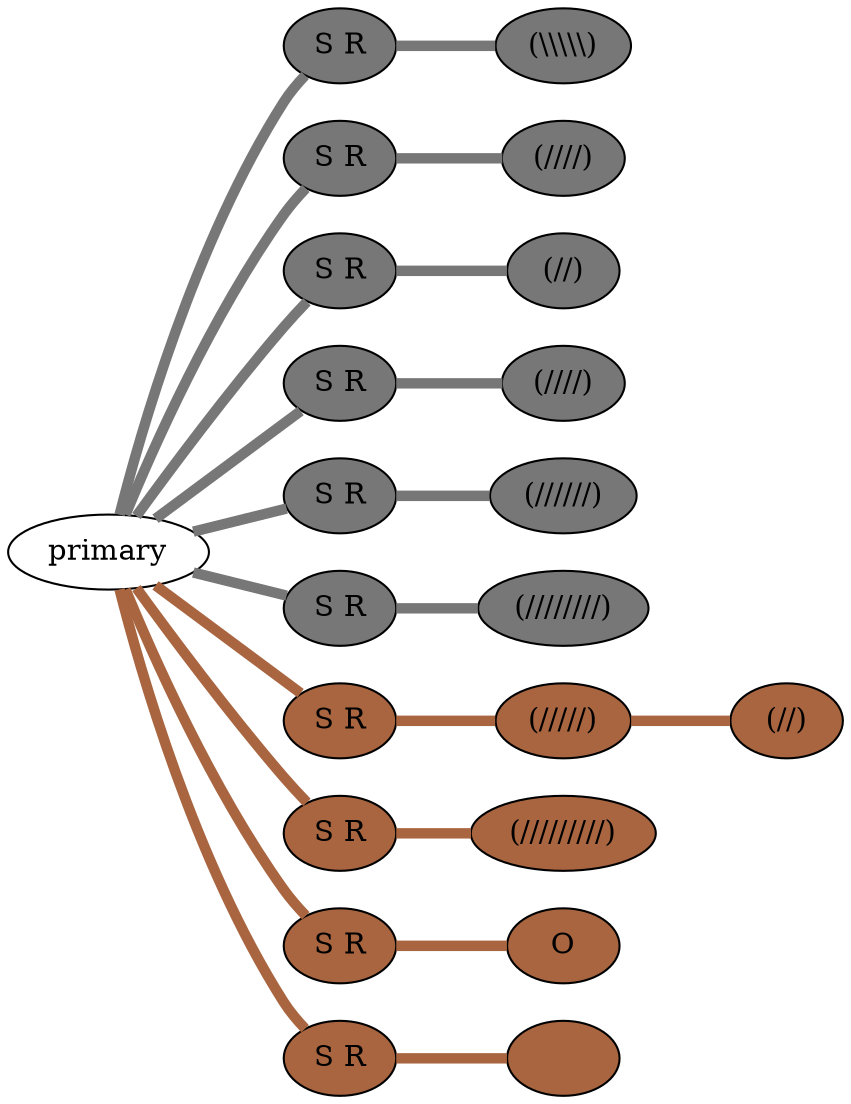 graph {
 graph [rankdir=LR]
"1" [qtype="pendant_node", pendant_colors="#777777", pendant_ply="S", pendant_attach="R", pendant_length="8", label="S R", style=filled, fillcolor="#777777"]
"primary" -- "1" [qtype="pendant_link",penwidth=5,color="#777777"]
"1:0" [qtype="knot_node", knot_value="5", knot_type="L", knot_position="3.5", knot_spin="Z", label="(\\\\\\\\\\)", style=filled, fillcolor="#777777"]
"1" -- "1:0" [qtype="knot_link",penwidth=5,color="#777777"]
"2" [qtype="pendant_node", pendant_colors="#777777", pendant_ply="S", pendant_attach="R", pendant_length="9", label="S R", style=filled, fillcolor="#777777"]
"primary" -- "2" [qtype="pendant_link",penwidth=5,color="#777777"]
"2:0" [qtype="knot_node", knot_value="4", knot_type="L", knot_position="5.5", knot_spin="S", label="(////)", style=filled, fillcolor="#777777"]
"2" -- "2:0" [qtype="knot_link",penwidth=5,color="#777777"]
"3" [qtype="pendant_node", pendant_colors="#777777", pendant_ply="S", pendant_attach="R", pendant_length="12", label="S R", style=filled, fillcolor="#777777"]
"primary" -- "3" [qtype="pendant_link",penwidth=5,color="#777777"]
"3:0" [qtype="knot_node", knot_value="2", knot_type="L", knot_position="8.0", knot_spin="S", label="(//)", style=filled, fillcolor="#777777"]
"3" -- "3:0" [qtype="knot_link",penwidth=5,color="#777777"]
"4" [qtype="pendant_node", pendant_colors="#777777", pendant_ply="S", pendant_attach="R", pendant_length="9", label="S R", style=filled, fillcolor="#777777"]
"primary" -- "4" [qtype="pendant_link",penwidth=5,color="#777777"]
"4:0" [qtype="knot_node", knot_value="4", knot_type="L", knot_position="5.5", knot_spin="S", label="(////)", style=filled, fillcolor="#777777"]
"4" -- "4:0" [qtype="knot_link",penwidth=5,color="#777777"]
"5" [qtype="pendant_node", pendant_colors="#777777", pendant_ply="S", pendant_attach="R", pendant_length="8", label="S R", style=filled, fillcolor="#777777"]
"primary" -- "5" [qtype="pendant_link",penwidth=5,color="#777777"]
"5:0" [qtype="knot_node", knot_value="6", knot_type="L", knot_position="5.0", knot_spin="S", label="(//////)", style=filled, fillcolor="#777777"]
"5" -- "5:0" [qtype="knot_link",penwidth=5,color="#777777"]
"6" [qtype="pendant_node", pendant_colors="#777777", pendant_ply="S", pendant_attach="R", pendant_length="13", label="S R", style=filled, fillcolor="#777777"]
"primary" -- "6" [qtype="pendant_link",penwidth=5,color="#777777"]
"6:0" [qtype="knot_node", knot_value="8", knot_type="L", knot_position="8.5", knot_spin="S", label="(////////)", style=filled, fillcolor="#777777"]
"6" -- "6:0" [qtype="knot_link",penwidth=5,color="#777777"]
"7" [qtype="pendant_node", pendant_colors="#A86540,#777777,#000000", pendant_ply="S", pendant_attach="R", pendant_length="11", label="S R", style=filled, fillcolor="#A86540"]
"primary" -- "7" [qtype="pendant_link",penwidth=5,color="#A86540"]
"7:0" [qtype="knot_node", knot_value="5", knot_type="L", knot_position="2.0", knot_spin="S", label="(/////)", style=filled, fillcolor="#A86540"]
"7" -- "7:0" [qtype="knot_link",penwidth=5,color="#A86540"]
"7:1" [qtype="knot_node", knot_value="2", knot_type="L", knot_position="8.0", knot_spin="S", label="(//)", style=filled, fillcolor="#A86540"]
"7:0" -- "7:1" [qtype="knot_link",penwidth=5,color="#A86540"]
"8" [qtype="pendant_node", pendant_colors="#A86540,#777777", pendant_ply="S", pendant_attach="R", pendant_length="9", label="S R", style=filled, fillcolor="#A86540"]
"primary" -- "8" [qtype="pendant_link",penwidth=5,color="#A86540"]
"8:0" [qtype="knot_node", knot_value="9", knot_type="L", knot_position="3.0", knot_spin="S", label="(/////////)", style=filled, fillcolor="#A86540"]
"8" -- "8:0" [qtype="knot_link",penwidth=5,color="#A86540"]
"9" [qtype="pendant_node", pendant_colors="#A86540,#673923", pendant_ply="S", pendant_attach="R", pendant_length="10", label="S R", style=filled, fillcolor="#A86540"]
"primary" -- "9" [qtype="pendant_link",penwidth=5,color="#A86540"]
"9:0" [qtype="knot_node", knot_value="1", knot_type="S", knot_position="8.0", knot_spin="S", label="O", style=filled, fillcolor="#A86540"]
"9" -- "9:0" [qtype="knot_link",penwidth=5,color="#A86540"]
"10" [qtype="pendant_node", pendant_colors="#A86540,#673923", pendant_ply="S", pendant_attach="R", pendant_length="15", label="S R", style=filled, fillcolor="#A86540"]
"primary" -- "10" [qtype="pendant_link",penwidth=5,color="#A86540"]
"10:0" [qtype="knot_node", knot_value="1", knot_type="2L", knot_position="4.0", knot_spin="S", label="", style=filled, fillcolor="#A86540"]
"10" -- "10:0" [qtype="knot_link",penwidth=5,color="#A86540"]
}
